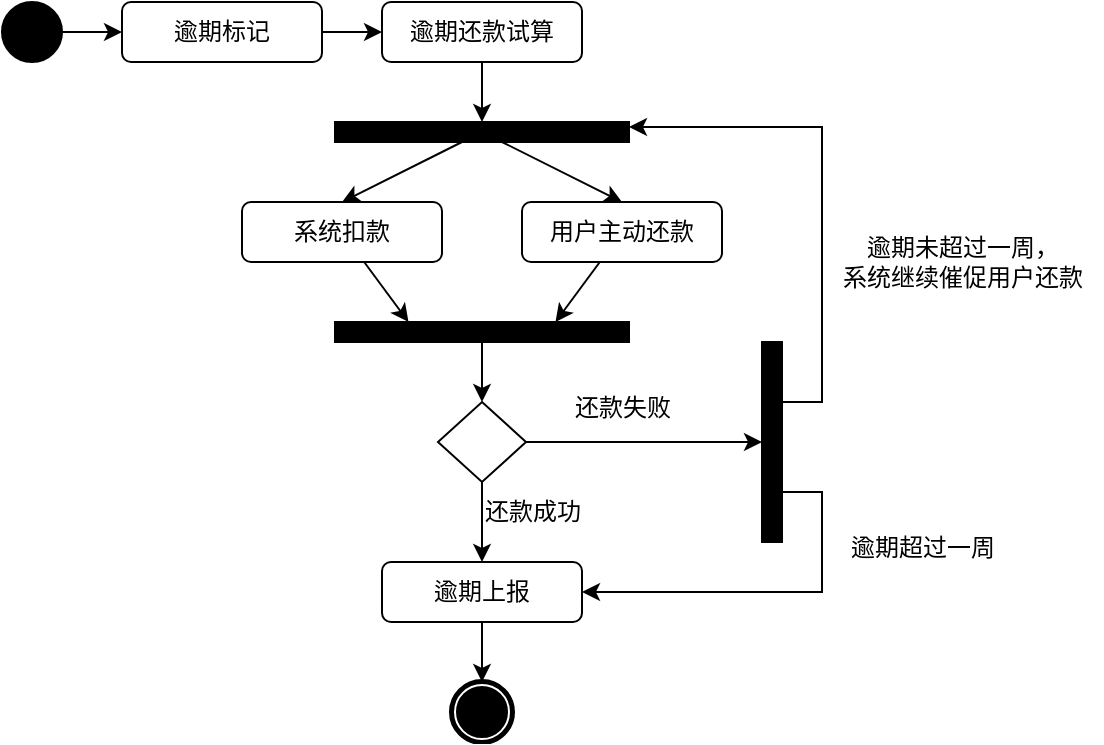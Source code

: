 <mxfile version="21.6.3" type="github">
  <diagram name="第 1 页" id="9HLPR-c3TmwVtDB9yXLi">
    <mxGraphModel dx="1166" dy="775" grid="1" gridSize="10" guides="1" tooltips="1" connect="1" arrows="1" fold="1" page="1" pageScale="1" pageWidth="827" pageHeight="1169" math="0" shadow="0">
      <root>
        <mxCell id="0" />
        <mxCell id="1" parent="0" />
        <mxCell id="Fe6TMS1MoAKP1BbNsbrO-51" value="" style="edgeStyle=orthogonalEdgeStyle;rounded=0;orthogonalLoop=1;jettySize=auto;html=1;" edge="1" parent="1" source="Fe6TMS1MoAKP1BbNsbrO-2" target="Fe6TMS1MoAKP1BbNsbrO-50">
          <mxGeometry relative="1" as="geometry" />
        </mxCell>
        <mxCell id="Fe6TMS1MoAKP1BbNsbrO-2" value="" style="ellipse;whiteSpace=wrap;html=1;rounded=0;shadow=0;comic=0;labelBackgroundColor=none;strokeWidth=1;fillColor=#000000;fontFamily=Verdana;fontSize=12;align=center;" vertex="1" parent="1">
          <mxGeometry x="40" y="260" width="30" height="30" as="geometry" />
        </mxCell>
        <mxCell id="Fe6TMS1MoAKP1BbNsbrO-3" style="edgeStyle=orthogonalEdgeStyle;rounded=0;orthogonalLoop=1;jettySize=auto;html=1;entryX=0.5;entryY=0;entryDx=0;entryDy=0;" edge="1" parent="1" source="Fe6TMS1MoAKP1BbNsbrO-4" target="Fe6TMS1MoAKP1BbNsbrO-8">
          <mxGeometry relative="1" as="geometry" />
        </mxCell>
        <mxCell id="Fe6TMS1MoAKP1BbNsbrO-4" value="逾期还款试算" style="rounded=1;whiteSpace=wrap;html=1;" vertex="1" parent="1">
          <mxGeometry x="230" y="260" width="100" height="30" as="geometry" />
        </mxCell>
        <mxCell id="Fe6TMS1MoAKP1BbNsbrO-47" style="rounded=0;orthogonalLoop=1;jettySize=auto;html=1;entryX=0.5;entryY=0;entryDx=0;entryDy=0;" edge="1" parent="1" source="Fe6TMS1MoAKP1BbNsbrO-8" target="Fe6TMS1MoAKP1BbNsbrO-44">
          <mxGeometry relative="1" as="geometry" />
        </mxCell>
        <mxCell id="Fe6TMS1MoAKP1BbNsbrO-48" style="rounded=0;orthogonalLoop=1;jettySize=auto;html=1;entryX=0.5;entryY=0;entryDx=0;entryDy=0;" edge="1" parent="1" source="Fe6TMS1MoAKP1BbNsbrO-8" target="Fe6TMS1MoAKP1BbNsbrO-45">
          <mxGeometry relative="1" as="geometry" />
        </mxCell>
        <mxCell id="Fe6TMS1MoAKP1BbNsbrO-8" value="" style="whiteSpace=wrap;html=1;rounded=0;shadow=0;comic=0;labelBackgroundColor=none;strokeWidth=1;fillColor=#000000;fontFamily=Verdana;fontSize=12;align=center;rotation=0;" vertex="1" parent="1">
          <mxGeometry x="206.5" y="320" width="147" height="10" as="geometry" />
        </mxCell>
        <mxCell id="Fe6TMS1MoAKP1BbNsbrO-53" style="rounded=0;orthogonalLoop=1;jettySize=auto;html=1;entryX=0.25;entryY=0;entryDx=0;entryDy=0;" edge="1" parent="1" source="Fe6TMS1MoAKP1BbNsbrO-44" target="Fe6TMS1MoAKP1BbNsbrO-49">
          <mxGeometry relative="1" as="geometry" />
        </mxCell>
        <mxCell id="Fe6TMS1MoAKP1BbNsbrO-44" value="系统扣款" style="rounded=1;whiteSpace=wrap;html=1;" vertex="1" parent="1">
          <mxGeometry x="160" y="360" width="100" height="30" as="geometry" />
        </mxCell>
        <mxCell id="Fe6TMS1MoAKP1BbNsbrO-54" style="rounded=0;orthogonalLoop=1;jettySize=auto;html=1;entryX=0.75;entryY=0;entryDx=0;entryDy=0;" edge="1" parent="1" source="Fe6TMS1MoAKP1BbNsbrO-45" target="Fe6TMS1MoAKP1BbNsbrO-49">
          <mxGeometry relative="1" as="geometry" />
        </mxCell>
        <mxCell id="Fe6TMS1MoAKP1BbNsbrO-45" value="用户主动还款" style="rounded=1;whiteSpace=wrap;html=1;" vertex="1" parent="1">
          <mxGeometry x="300" y="360" width="100" height="30" as="geometry" />
        </mxCell>
        <mxCell id="Fe6TMS1MoAKP1BbNsbrO-56" value="" style="edgeStyle=orthogonalEdgeStyle;rounded=0;orthogonalLoop=1;jettySize=auto;html=1;" edge="1" parent="1" source="Fe6TMS1MoAKP1BbNsbrO-49" target="Fe6TMS1MoAKP1BbNsbrO-55">
          <mxGeometry relative="1" as="geometry" />
        </mxCell>
        <mxCell id="Fe6TMS1MoAKP1BbNsbrO-49" value="" style="whiteSpace=wrap;html=1;rounded=0;shadow=0;comic=0;labelBackgroundColor=none;strokeWidth=1;fillColor=#000000;fontFamily=Verdana;fontSize=12;align=center;rotation=0;" vertex="1" parent="1">
          <mxGeometry x="206.5" y="420" width="147" height="10" as="geometry" />
        </mxCell>
        <mxCell id="Fe6TMS1MoAKP1BbNsbrO-52" value="" style="edgeStyle=orthogonalEdgeStyle;rounded=0;orthogonalLoop=1;jettySize=auto;html=1;" edge="1" parent="1" source="Fe6TMS1MoAKP1BbNsbrO-50" target="Fe6TMS1MoAKP1BbNsbrO-4">
          <mxGeometry relative="1" as="geometry" />
        </mxCell>
        <mxCell id="Fe6TMS1MoAKP1BbNsbrO-50" value="逾期标记" style="rounded=1;whiteSpace=wrap;html=1;" vertex="1" parent="1">
          <mxGeometry x="100" y="260" width="100" height="30" as="geometry" />
        </mxCell>
        <mxCell id="Fe6TMS1MoAKP1BbNsbrO-60" value="" style="edgeStyle=orthogonalEdgeStyle;rounded=0;orthogonalLoop=1;jettySize=auto;html=1;" edge="1" parent="1" source="Fe6TMS1MoAKP1BbNsbrO-55" target="Fe6TMS1MoAKP1BbNsbrO-59">
          <mxGeometry relative="1" as="geometry" />
        </mxCell>
        <mxCell id="Fe6TMS1MoAKP1BbNsbrO-64" value="" style="edgeStyle=orthogonalEdgeStyle;rounded=0;orthogonalLoop=1;jettySize=auto;html=1;" edge="1" parent="1" source="Fe6TMS1MoAKP1BbNsbrO-55" target="Fe6TMS1MoAKP1BbNsbrO-63">
          <mxGeometry relative="1" as="geometry" />
        </mxCell>
        <mxCell id="Fe6TMS1MoAKP1BbNsbrO-55" value="" style="rhombus;whiteSpace=wrap;html=1;" vertex="1" parent="1">
          <mxGeometry x="258" y="460" width="44" height="40" as="geometry" />
        </mxCell>
        <mxCell id="Fe6TMS1MoAKP1BbNsbrO-58" value="还款失败" style="text;html=1;align=center;verticalAlign=middle;resizable=0;points=[];autosize=1;strokeColor=none;fillColor=none;" vertex="1" parent="1">
          <mxGeometry x="315" y="448" width="70" height="30" as="geometry" />
        </mxCell>
        <mxCell id="Fe6TMS1MoAKP1BbNsbrO-61" style="edgeStyle=orthogonalEdgeStyle;rounded=0;orthogonalLoop=1;jettySize=auto;html=1;exitX=0.5;exitY=0;exitDx=0;exitDy=0;entryX=1;entryY=0.25;entryDx=0;entryDy=0;" edge="1" parent="1" source="Fe6TMS1MoAKP1BbNsbrO-59" target="Fe6TMS1MoAKP1BbNsbrO-8">
          <mxGeometry relative="1" as="geometry">
            <mxPoint x="360" y="320" as="targetPoint" />
            <Array as="points">
              <mxPoint x="430" y="460" />
              <mxPoint x="450" y="460" />
              <mxPoint x="450" y="323" />
            </Array>
          </mxGeometry>
        </mxCell>
        <mxCell id="Fe6TMS1MoAKP1BbNsbrO-66" style="edgeStyle=orthogonalEdgeStyle;rounded=0;orthogonalLoop=1;jettySize=auto;html=1;entryX=1;entryY=0.5;entryDx=0;entryDy=0;exitX=0.75;exitY=0;exitDx=0;exitDy=0;" edge="1" parent="1" source="Fe6TMS1MoAKP1BbNsbrO-59" target="Fe6TMS1MoAKP1BbNsbrO-63">
          <mxGeometry relative="1" as="geometry" />
        </mxCell>
        <mxCell id="Fe6TMS1MoAKP1BbNsbrO-59" value="" style="whiteSpace=wrap;html=1;rounded=0;shadow=0;comic=0;labelBackgroundColor=none;strokeWidth=1;fillColor=#000000;fontFamily=Verdana;fontSize=12;align=center;rotation=0;direction=south;" vertex="1" parent="1">
          <mxGeometry x="420" y="430" width="10" height="100" as="geometry" />
        </mxCell>
        <mxCell id="Fe6TMS1MoAKP1BbNsbrO-62" value="逾期未超过一周，&lt;br&gt;系统继续催促用户还款" style="text;html=1;align=center;verticalAlign=middle;resizable=0;points=[];autosize=1;strokeColor=none;fillColor=none;" vertex="1" parent="1">
          <mxGeometry x="450" y="370" width="140" height="40" as="geometry" />
        </mxCell>
        <mxCell id="Fe6TMS1MoAKP1BbNsbrO-69" value="" style="edgeStyle=orthogonalEdgeStyle;rounded=0;orthogonalLoop=1;jettySize=auto;html=1;" edge="1" parent="1" source="Fe6TMS1MoAKP1BbNsbrO-63" target="Fe6TMS1MoAKP1BbNsbrO-68">
          <mxGeometry relative="1" as="geometry" />
        </mxCell>
        <mxCell id="Fe6TMS1MoAKP1BbNsbrO-63" value="逾期上报" style="rounded=1;whiteSpace=wrap;html=1;" vertex="1" parent="1">
          <mxGeometry x="230" y="540" width="100" height="30" as="geometry" />
        </mxCell>
        <mxCell id="Fe6TMS1MoAKP1BbNsbrO-65" value="还款成功" style="text;html=1;align=center;verticalAlign=middle;resizable=0;points=[];autosize=1;strokeColor=none;fillColor=none;" vertex="1" parent="1">
          <mxGeometry x="270" y="500" width="70" height="30" as="geometry" />
        </mxCell>
        <mxCell id="Fe6TMS1MoAKP1BbNsbrO-67" value="逾期超过一周" style="text;html=1;align=center;verticalAlign=middle;resizable=0;points=[];autosize=1;strokeColor=none;fillColor=none;" vertex="1" parent="1">
          <mxGeometry x="450" y="518" width="100" height="30" as="geometry" />
        </mxCell>
        <mxCell id="Fe6TMS1MoAKP1BbNsbrO-68" value="" style="shape=mxgraph.bpmn.shape;html=1;verticalLabelPosition=bottom;labelBackgroundColor=#ffffff;verticalAlign=top;perimeter=ellipsePerimeter;outline=end;symbol=terminate;rounded=0;shadow=0;comic=0;strokeWidth=1;fontFamily=Verdana;fontSize=12;align=center;" vertex="1" parent="1">
          <mxGeometry x="265" y="600" width="30" height="30" as="geometry" />
        </mxCell>
      </root>
    </mxGraphModel>
  </diagram>
</mxfile>
